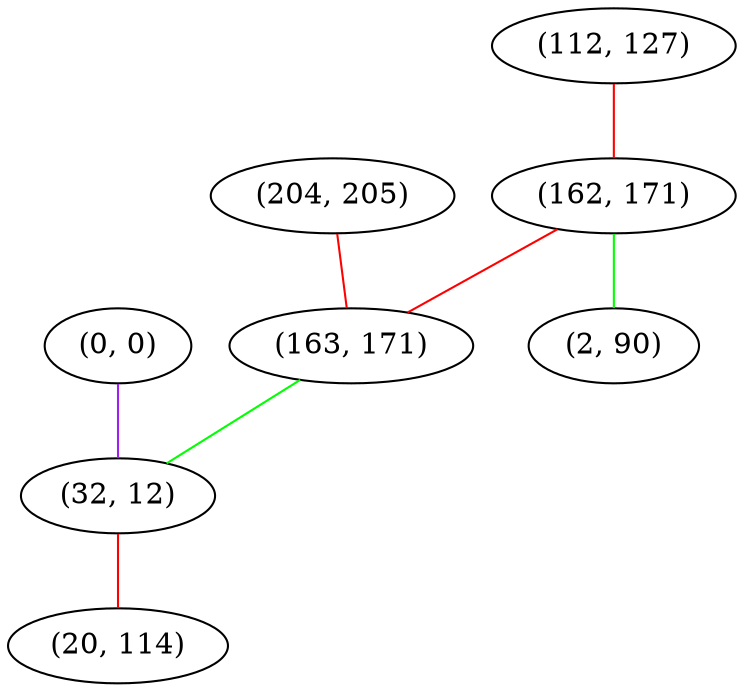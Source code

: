 graph "" {
"(0, 0)";
"(112, 127)";
"(204, 205)";
"(162, 171)";
"(163, 171)";
"(32, 12)";
"(20, 114)";
"(2, 90)";
"(0, 0)" -- "(32, 12)"  [color=purple, key=0, weight=4];
"(112, 127)" -- "(162, 171)"  [color=red, key=0, weight=1];
"(204, 205)" -- "(163, 171)"  [color=red, key=0, weight=1];
"(162, 171)" -- "(163, 171)"  [color=red, key=0, weight=1];
"(162, 171)" -- "(2, 90)"  [color=green, key=0, weight=2];
"(163, 171)" -- "(32, 12)"  [color=green, key=0, weight=2];
"(32, 12)" -- "(20, 114)"  [color=red, key=0, weight=1];
}
